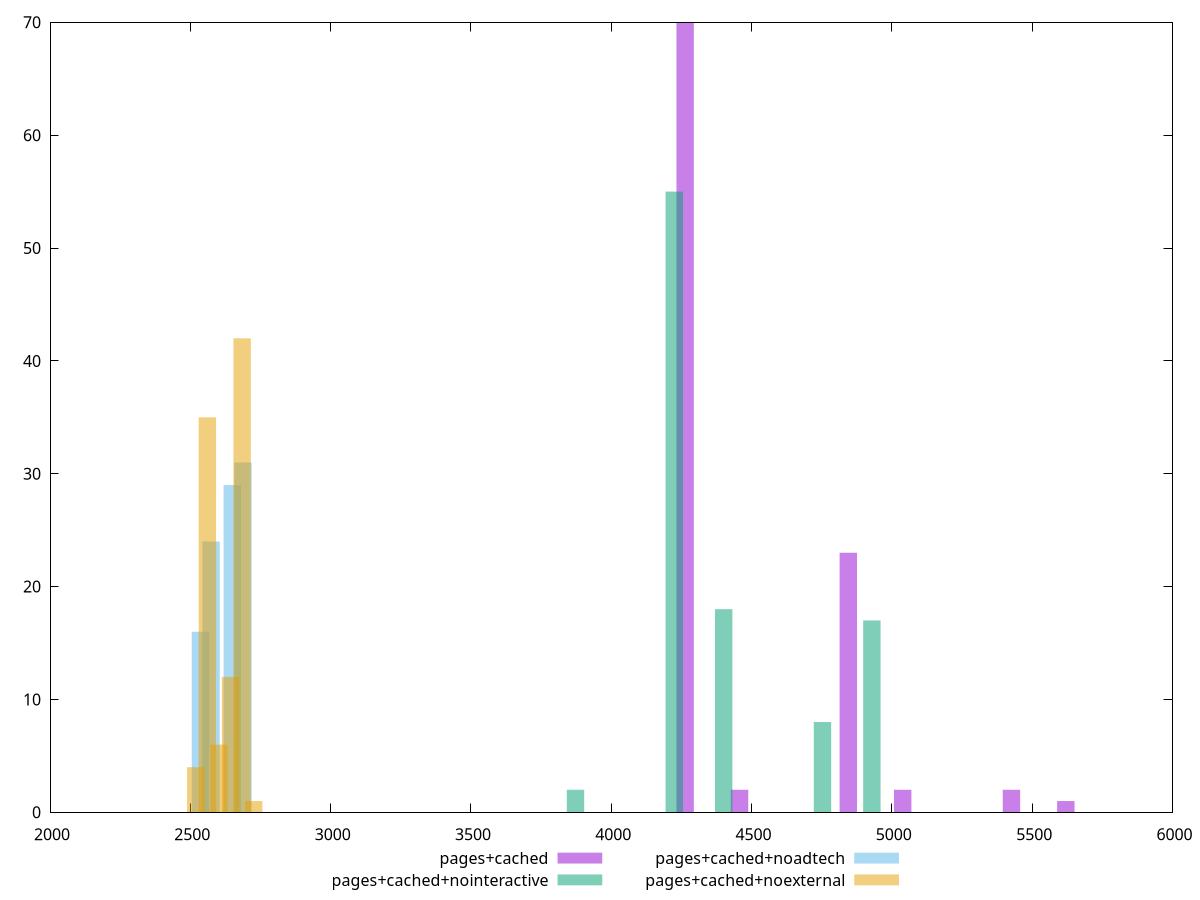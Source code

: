 $_pagesCached <<EOF
5619.898339658542 1
4844.739947981502 23
4263.3711542237215 70
5038.529545900762 2
4457.160752142981 2
5426.108741739282 2
EOF
$_pagesCachedNointeractive <<EOF
4224.605106364183 55
4400.630319129357 18
4752.680744659705 8
4928.70595742488 17
3872.554680833834 2
EOF
$_pagesCachedNoadtech <<EOF
2649.5882414953703 29
2573.8857203097887 24
2536.0344597169974 16
2687.4395020881616 31
EOF
$_pagesCachedNoexternal <<EOF
2560.775000415316 35
2684.683468177347 42
2519.4721778279722 4
2643.3806455900035 12
2602.07782300266 6
2725.986290764691 1
EOF
set key outside below
set terminal pngcairo
set output "report_00006_2020-11-02T20-21-41.718Z/speed-index/speed-index_pages+cached_pages+cached+nointeractive_pages+cached+noadtech_pages+cached+noexternal+hist.png"
set boxwidth 62.00852323661139
set style fill transparent solid 0.5 noborder
set yrange [0:70]
plot $_pagesCached title "pages+cached" with boxes ,$_pagesCachedNointeractive title "pages+cached+nointeractive" with boxes ,$_pagesCachedNoadtech title "pages+cached+noadtech" with boxes ,$_pagesCachedNoexternal title "pages+cached+noexternal" with boxes ,